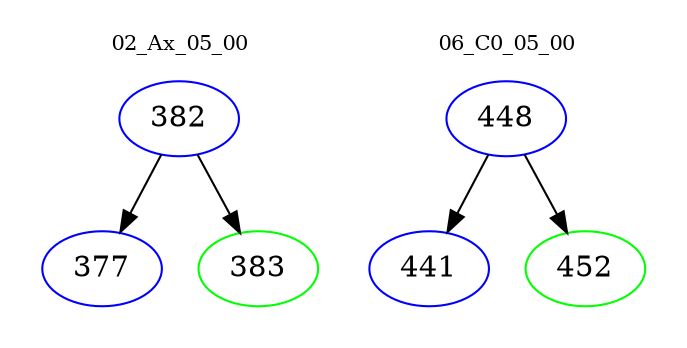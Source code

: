 digraph{
subgraph cluster_0 {
color = white
label = "02_Ax_05_00";
fontsize=10;
T0_382 [label="382", color="blue"]
T0_382 -> T0_377 [color="black"]
T0_377 [label="377", color="blue"]
T0_382 -> T0_383 [color="black"]
T0_383 [label="383", color="green"]
}
subgraph cluster_1 {
color = white
label = "06_C0_05_00";
fontsize=10;
T1_448 [label="448", color="blue"]
T1_448 -> T1_441 [color="black"]
T1_441 [label="441", color="blue"]
T1_448 -> T1_452 [color="black"]
T1_452 [label="452", color="green"]
}
}
